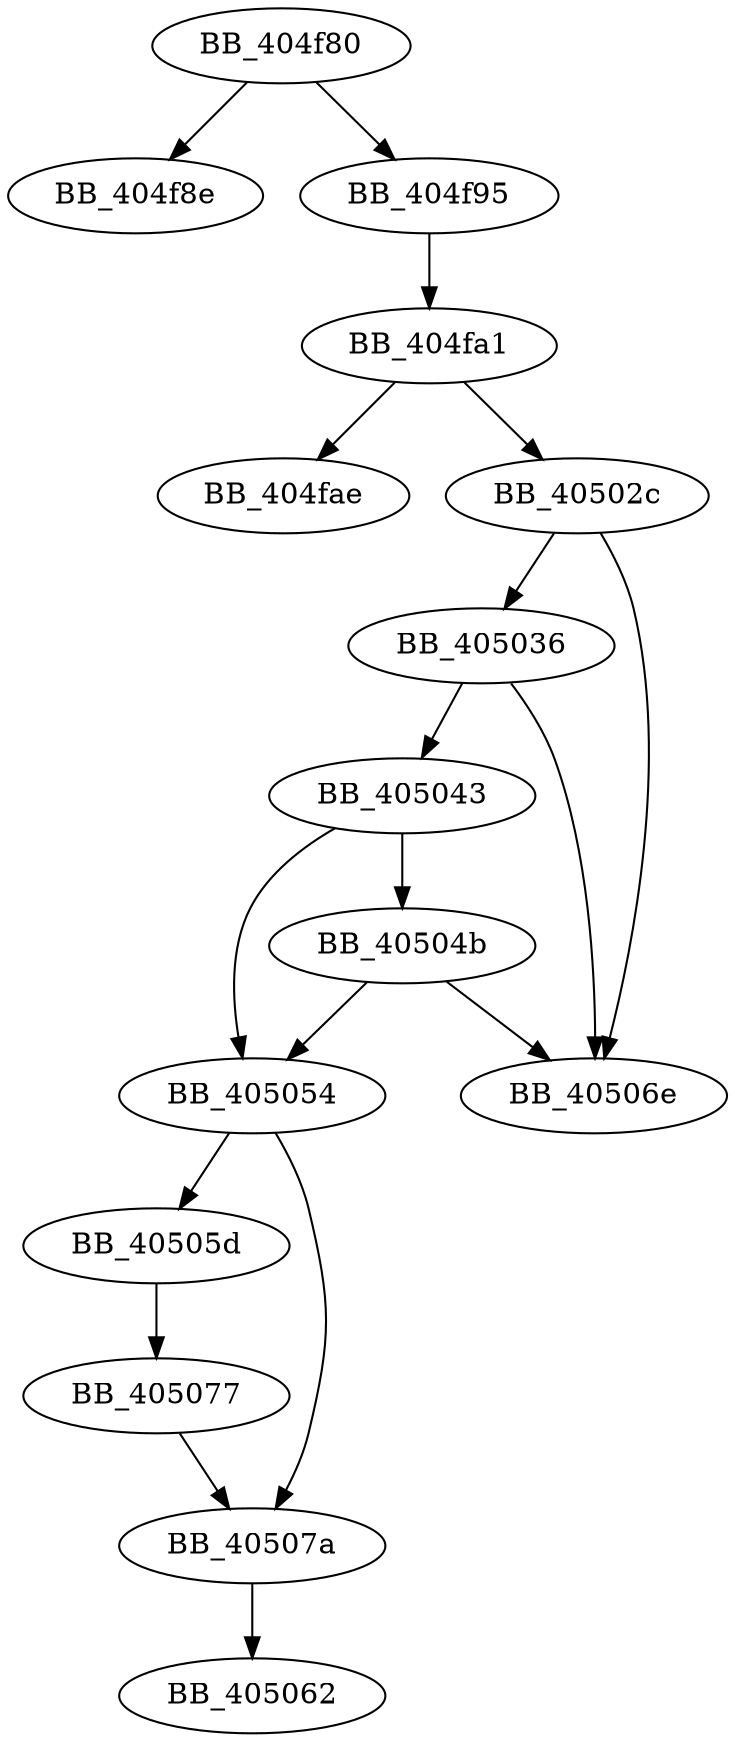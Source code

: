 DiGraph sub_404F80{
BB_404f80->BB_404f8e
BB_404f80->BB_404f95
BB_404f95->BB_404fa1
BB_404fa1->BB_404fae
BB_404fa1->BB_40502c
BB_40502c->BB_405036
BB_40502c->BB_40506e
BB_405036->BB_405043
BB_405036->BB_40506e
BB_405043->BB_40504b
BB_405043->BB_405054
BB_40504b->BB_405054
BB_40504b->BB_40506e
BB_405054->BB_40505d
BB_405054->BB_40507a
BB_40505d->BB_405077
BB_405077->BB_40507a
BB_40507a->BB_405062
}
